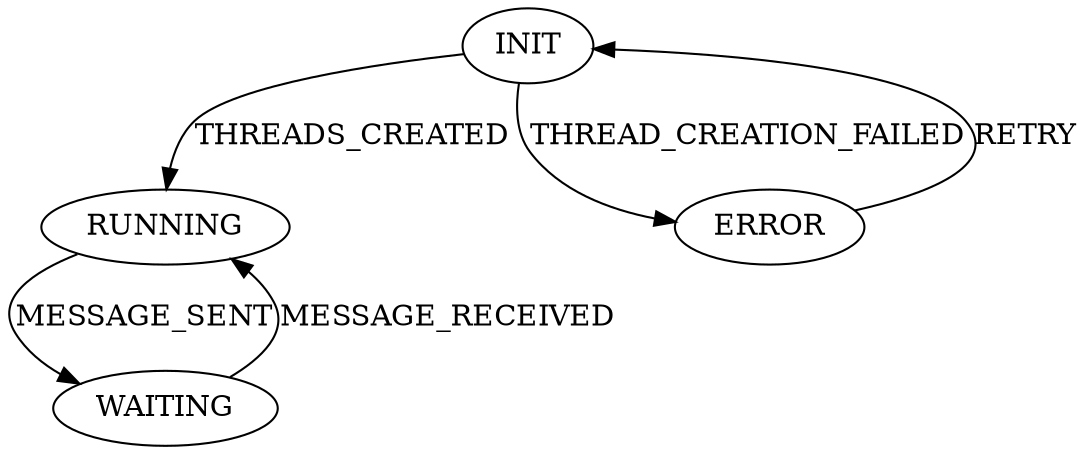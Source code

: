 // FSM
digraph {
	INIT [label=INIT]
	INIT -> RUNNING [label=THREADS_CREATED]
	INIT -> ERROR [label=THREAD_CREATION_FAILED]
	RUNNING [label=RUNNING]
	RUNNING -> WAITING [label=MESSAGE_SENT]
	WAITING [label=WAITING]
	WAITING -> RUNNING [label=MESSAGE_RECEIVED]
	ERROR [label=ERROR]
	ERROR -> INIT [label=RETRY]
}
